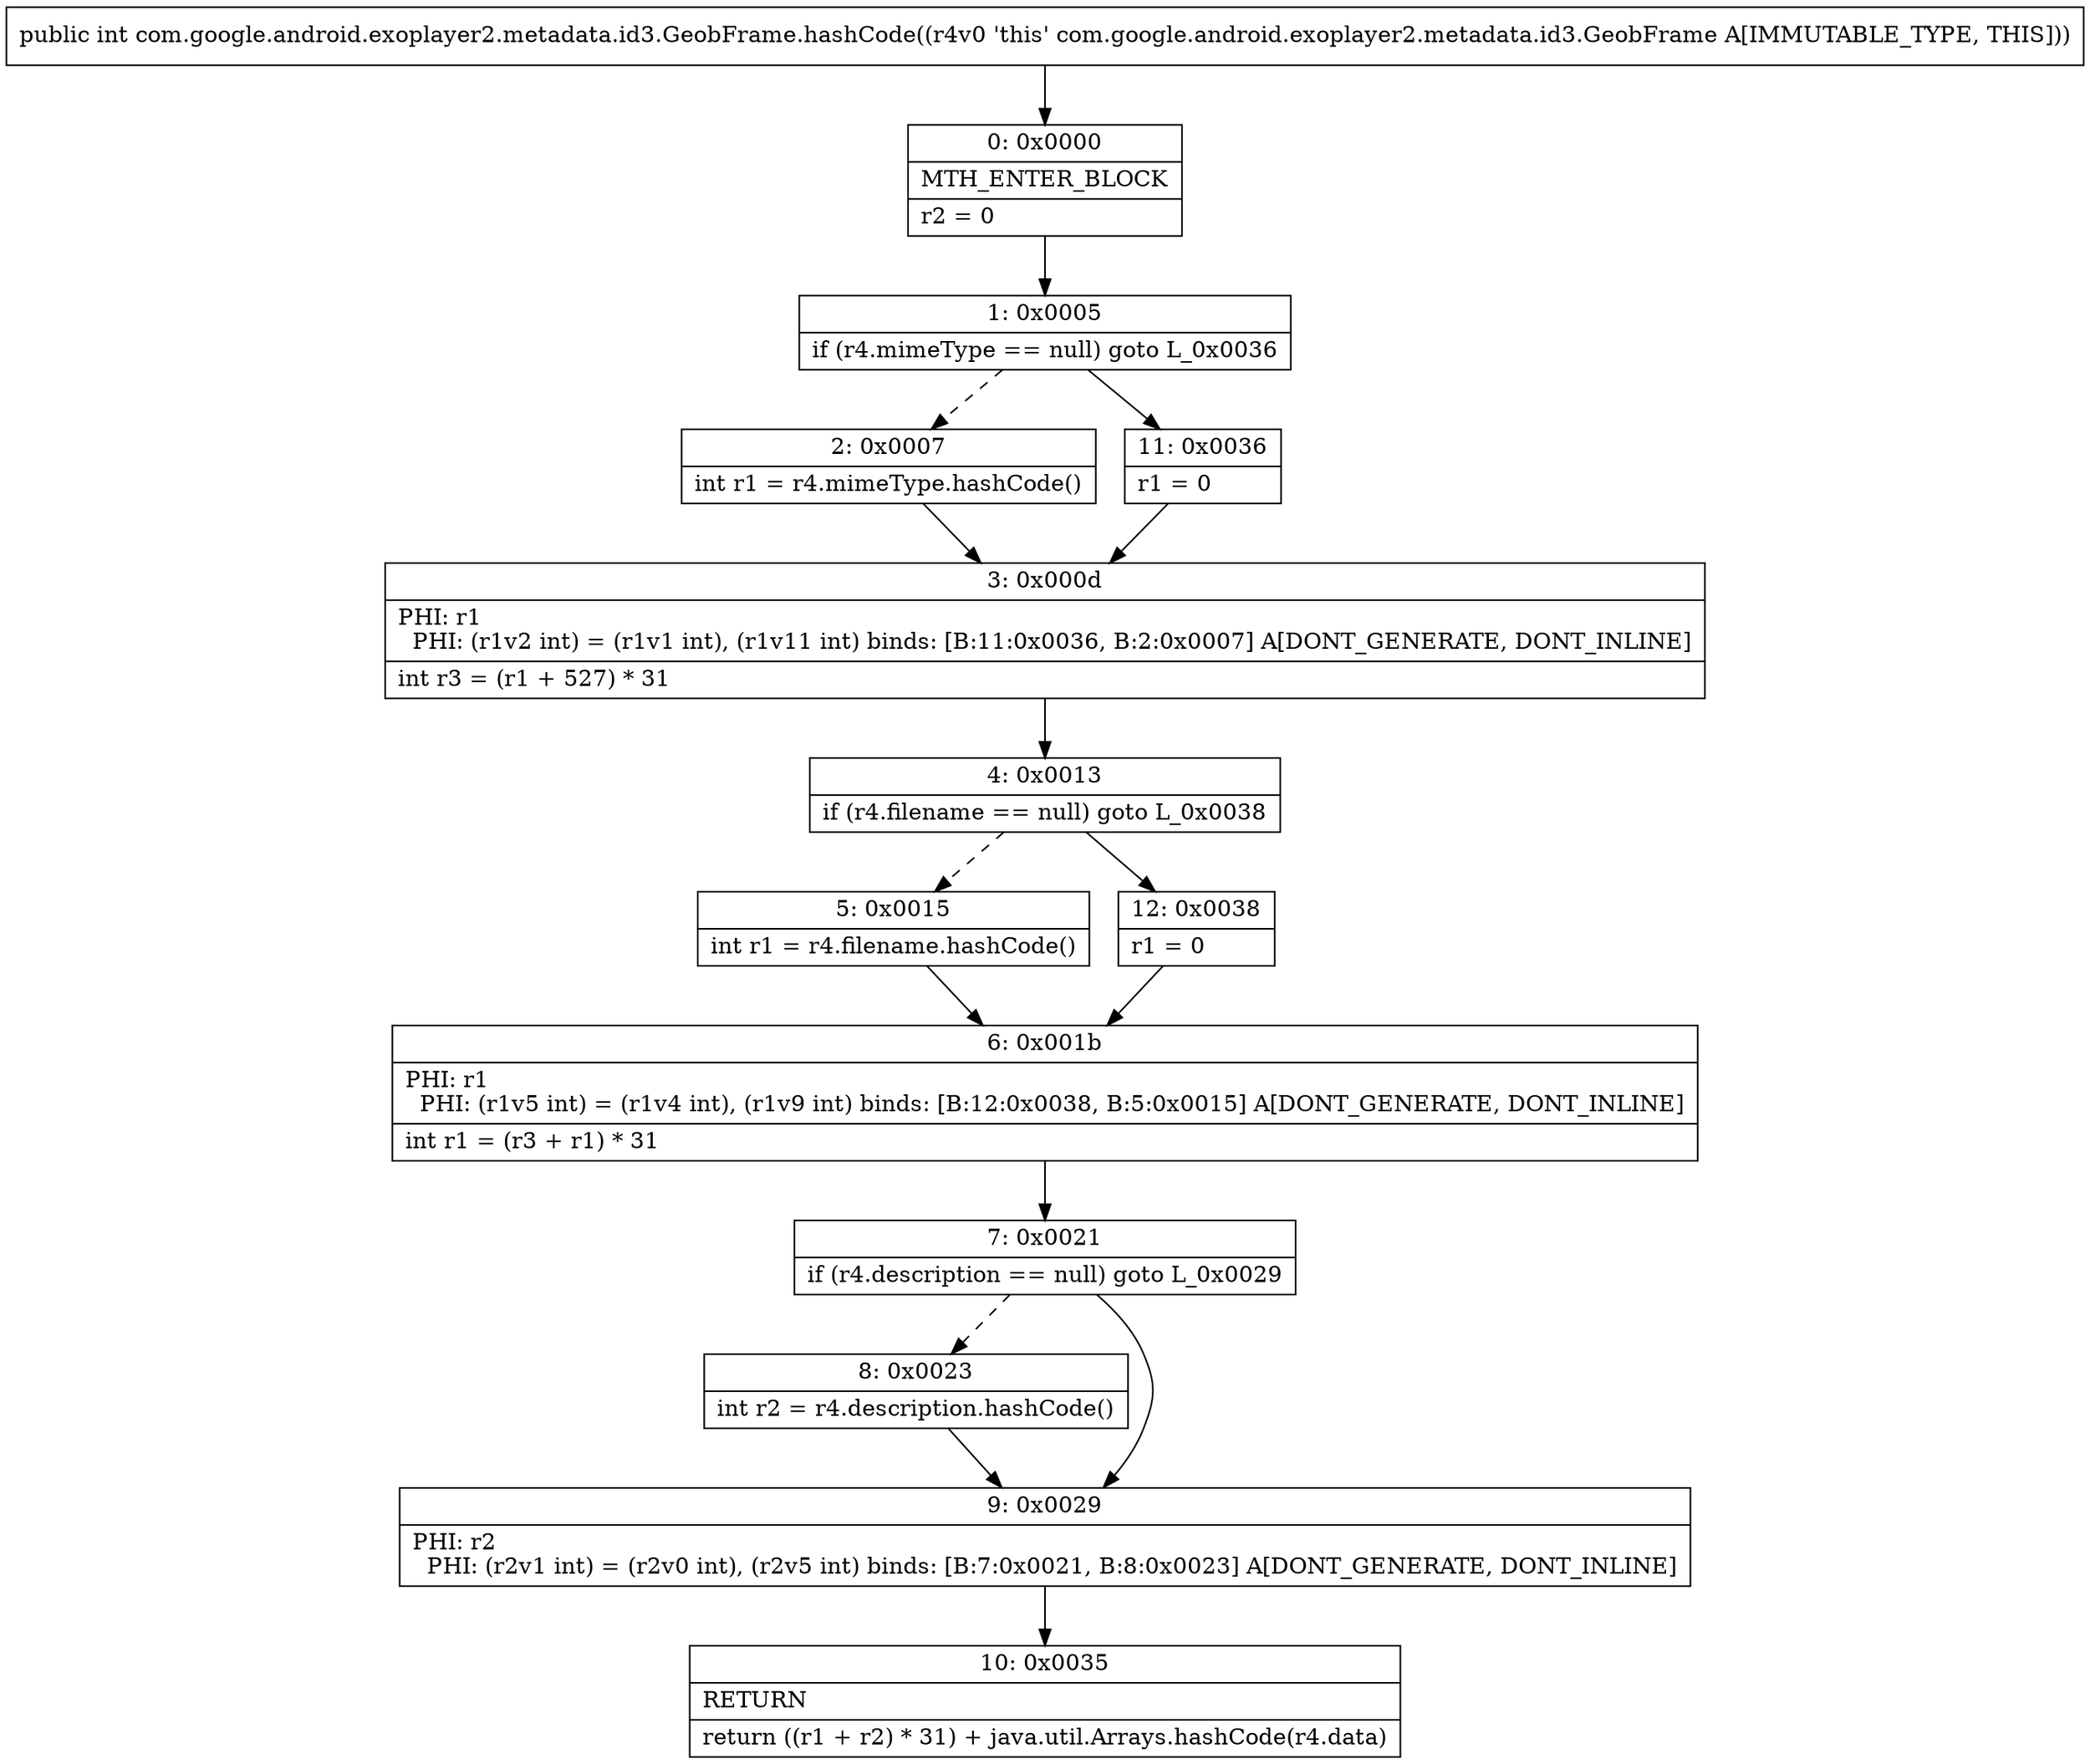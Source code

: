 digraph "CFG forcom.google.android.exoplayer2.metadata.id3.GeobFrame.hashCode()I" {
Node_0 [shape=record,label="{0\:\ 0x0000|MTH_ENTER_BLOCK\l|r2 = 0\l}"];
Node_1 [shape=record,label="{1\:\ 0x0005|if (r4.mimeType == null) goto L_0x0036\l}"];
Node_2 [shape=record,label="{2\:\ 0x0007|int r1 = r4.mimeType.hashCode()\l}"];
Node_3 [shape=record,label="{3\:\ 0x000d|PHI: r1 \l  PHI: (r1v2 int) = (r1v1 int), (r1v11 int) binds: [B:11:0x0036, B:2:0x0007] A[DONT_GENERATE, DONT_INLINE]\l|int r3 = (r1 + 527) * 31\l}"];
Node_4 [shape=record,label="{4\:\ 0x0013|if (r4.filename == null) goto L_0x0038\l}"];
Node_5 [shape=record,label="{5\:\ 0x0015|int r1 = r4.filename.hashCode()\l}"];
Node_6 [shape=record,label="{6\:\ 0x001b|PHI: r1 \l  PHI: (r1v5 int) = (r1v4 int), (r1v9 int) binds: [B:12:0x0038, B:5:0x0015] A[DONT_GENERATE, DONT_INLINE]\l|int r1 = (r3 + r1) * 31\l}"];
Node_7 [shape=record,label="{7\:\ 0x0021|if (r4.description == null) goto L_0x0029\l}"];
Node_8 [shape=record,label="{8\:\ 0x0023|int r2 = r4.description.hashCode()\l}"];
Node_9 [shape=record,label="{9\:\ 0x0029|PHI: r2 \l  PHI: (r2v1 int) = (r2v0 int), (r2v5 int) binds: [B:7:0x0021, B:8:0x0023] A[DONT_GENERATE, DONT_INLINE]\l}"];
Node_10 [shape=record,label="{10\:\ 0x0035|RETURN\l|return ((r1 + r2) * 31) + java.util.Arrays.hashCode(r4.data)\l}"];
Node_11 [shape=record,label="{11\:\ 0x0036|r1 = 0\l}"];
Node_12 [shape=record,label="{12\:\ 0x0038|r1 = 0\l}"];
MethodNode[shape=record,label="{public int com.google.android.exoplayer2.metadata.id3.GeobFrame.hashCode((r4v0 'this' com.google.android.exoplayer2.metadata.id3.GeobFrame A[IMMUTABLE_TYPE, THIS])) }"];
MethodNode -> Node_0;
Node_0 -> Node_1;
Node_1 -> Node_2[style=dashed];
Node_1 -> Node_11;
Node_2 -> Node_3;
Node_3 -> Node_4;
Node_4 -> Node_5[style=dashed];
Node_4 -> Node_12;
Node_5 -> Node_6;
Node_6 -> Node_7;
Node_7 -> Node_8[style=dashed];
Node_7 -> Node_9;
Node_8 -> Node_9;
Node_9 -> Node_10;
Node_11 -> Node_3;
Node_12 -> Node_6;
}


